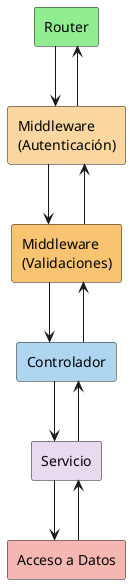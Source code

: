@startuml
skinparam style strictuml
skinparam linetype ortho
skinparam shadowing false
skinparam componentStyle rectangle

rectangle "Router" as Router #lightgreen
rectangle "Middleware\n(Autenticación)" as AuthMiddleware #FAD7A0
rectangle "Middleware\n(Validaciones)" as ValidationMiddleware #F8C471
rectangle "Controlador" as Controller #AED6F1
rectangle "Servicio" as Service #E8DAEF
rectangle "Acceso a Datos" as DataAccess #F5B7B1

Router --> AuthMiddleware
AuthMiddleware --> ValidationMiddleware
ValidationMiddleware --> Controller
Controller --> Service
Service --> DataAccess
DataAccess --> Service
Service --> Controller
Controller --> ValidationMiddleware
ValidationMiddleware --> AuthMiddleware
AuthMiddleware --> Router
@enduml
